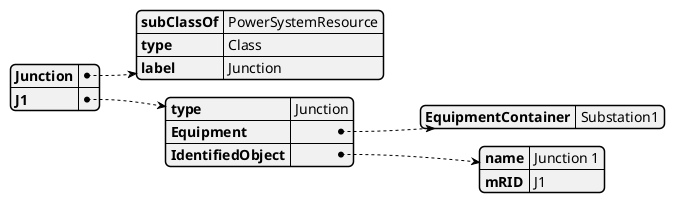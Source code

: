 @startjson
{
  "Junction": {
    "subClassOf": "PowerSystemResource",
    "type": "Class",
    "label": "Junction"
  },
  "J1": {
    "type": "Junction",
    "Equipment": {
      "EquipmentContainer": "Substation1"
    },
    "IdentifiedObject": {
      "name": "Junction 1",
      "mRID": "J1"
    }
  }
}
@endjson
